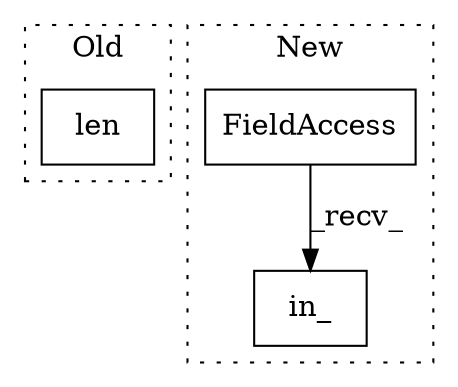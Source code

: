 digraph G {
subgraph cluster0 {
1 [label="len" a="32" s="31513,31535" l="4,1" shape="box"];
label = "Old";
style="dotted";
}
subgraph cluster1 {
2 [label="in_" a="32" s="31741,31754" l="4,1" shape="box"];
3 [label="FieldAccess" a="22" s="31714" l="26" shape="box"];
label = "New";
style="dotted";
}
3 -> 2 [label="_recv_"];
}